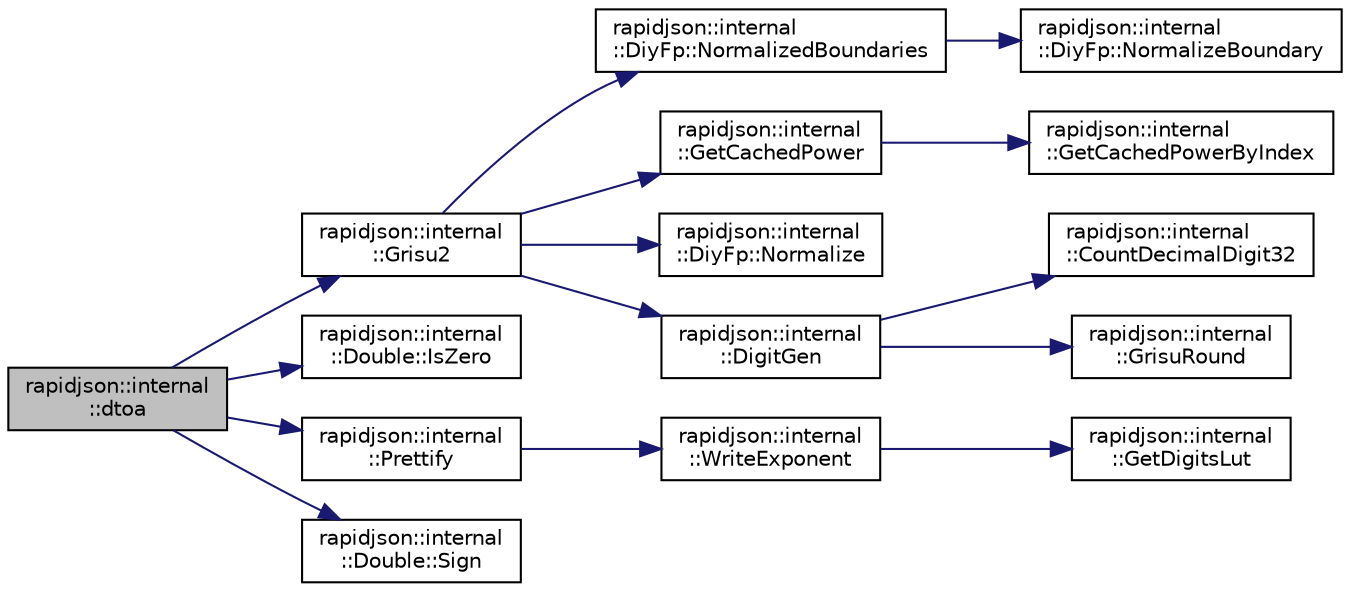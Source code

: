 digraph "rapidjson::internal::dtoa"
{
 // INTERACTIVE_SVG=YES
 // LATEX_PDF_SIZE
  edge [fontname="Helvetica",fontsize="10",labelfontname="Helvetica",labelfontsize="10"];
  node [fontname="Helvetica",fontsize="10",shape=record];
  rankdir="LR";
  Node26 [label="rapidjson::internal\l::dtoa",height=0.2,width=0.4,color="black", fillcolor="grey75", style="filled", fontcolor="black",tooltip=" "];
  Node26 -> Node27 [color="midnightblue",fontsize="10",style="solid",fontname="Helvetica"];
  Node27 [label="rapidjson::internal\l::Grisu2",height=0.2,width=0.4,color="black", fillcolor="white", style="filled",URL="$namespacerapidjson_1_1internal.html#a74828fd6e9a874421231ef346b1126f3",tooltip=" "];
  Node27 -> Node28 [color="midnightblue",fontsize="10",style="solid",fontname="Helvetica"];
  Node28 [label="rapidjson::internal\l::DiyFp::NormalizedBoundaries",height=0.2,width=0.4,color="black", fillcolor="white", style="filled",URL="$structrapidjson_1_1internal_1_1_diy_fp.html#ab1a90e2dfc01d7ac05a08c7661635b84",tooltip=" "];
  Node28 -> Node29 [color="midnightblue",fontsize="10",style="solid",fontname="Helvetica"];
  Node29 [label="rapidjson::internal\l::DiyFp::NormalizeBoundary",height=0.2,width=0.4,color="black", fillcolor="white", style="filled",URL="$structrapidjson_1_1internal_1_1_diy_fp.html#a974e356bbf967c43504e796628e61dc4",tooltip=" "];
  Node27 -> Node30 [color="midnightblue",fontsize="10",style="solid",fontname="Helvetica"];
  Node30 [label="rapidjson::internal\l::GetCachedPower",height=0.2,width=0.4,color="black", fillcolor="white", style="filled",URL="$namespacerapidjson_1_1internal.html#a7c58ee2ca622624367808fa3a40dc9e3",tooltip=" "];
  Node30 -> Node31 [color="midnightblue",fontsize="10",style="solid",fontname="Helvetica"];
  Node31 [label="rapidjson::internal\l::GetCachedPowerByIndex",height=0.2,width=0.4,color="black", fillcolor="white", style="filled",URL="$namespacerapidjson_1_1internal.html#a25a77e349cce869daae13c1bdd058d4a",tooltip=" "];
  Node27 -> Node32 [color="midnightblue",fontsize="10",style="solid",fontname="Helvetica"];
  Node32 [label="rapidjson::internal\l::DiyFp::Normalize",height=0.2,width=0.4,color="black", fillcolor="white", style="filled",URL="$structrapidjson_1_1internal_1_1_diy_fp.html#aa20a0598c891880ee34e8dca914f0117",tooltip=" "];
  Node27 -> Node33 [color="midnightblue",fontsize="10",style="solid",fontname="Helvetica"];
  Node33 [label="rapidjson::internal\l::DigitGen",height=0.2,width=0.4,color="black", fillcolor="white", style="filled",URL="$namespacerapidjson_1_1internal.html#a6ba68d7defea7ccc4f8aa2feeafeccde",tooltip=" "];
  Node33 -> Node34 [color="midnightblue",fontsize="10",style="solid",fontname="Helvetica"];
  Node34 [label="rapidjson::internal\l::CountDecimalDigit32",height=0.2,width=0.4,color="black", fillcolor="white", style="filled",URL="$namespacerapidjson_1_1internal.html#ace8d1c16dab8600e0641c4fb6c81aff7",tooltip=" "];
  Node33 -> Node35 [color="midnightblue",fontsize="10",style="solid",fontname="Helvetica"];
  Node35 [label="rapidjson::internal\l::GrisuRound",height=0.2,width=0.4,color="black", fillcolor="white", style="filled",URL="$namespacerapidjson_1_1internal.html#a7d7397686d2c8c57cf11d9afae17bb4d",tooltip=" "];
  Node26 -> Node36 [color="midnightblue",fontsize="10",style="solid",fontname="Helvetica"];
  Node36 [label="rapidjson::internal\l::Double::IsZero",height=0.2,width=0.4,color="black", fillcolor="white", style="filled",URL="$classrapidjson_1_1internal_1_1_double.html#a5f8ef8b899b1c8ff33ba4c78ecaf85ba",tooltip=" "];
  Node26 -> Node37 [color="midnightblue",fontsize="10",style="solid",fontname="Helvetica"];
  Node37 [label="rapidjson::internal\l::Prettify",height=0.2,width=0.4,color="black", fillcolor="white", style="filled",URL="$namespacerapidjson_1_1internal.html#a7865c7734bca9cbbf66bdc7c0d164a77",tooltip=" "];
  Node37 -> Node38 [color="midnightblue",fontsize="10",style="solid",fontname="Helvetica"];
  Node38 [label="rapidjson::internal\l::WriteExponent",height=0.2,width=0.4,color="black", fillcolor="white", style="filled",URL="$namespacerapidjson_1_1internal.html#adacfea46aca31aae732f952a9872b6e6",tooltip=" "];
  Node38 -> Node39 [color="midnightblue",fontsize="10",style="solid",fontname="Helvetica"];
  Node39 [label="rapidjson::internal\l::GetDigitsLut",height=0.2,width=0.4,color="black", fillcolor="white", style="filled",URL="$namespacerapidjson_1_1internal.html#a2220f7bb22e11be3bc6f20291659c545",tooltip=" "];
  Node26 -> Node40 [color="midnightblue",fontsize="10",style="solid",fontname="Helvetica"];
  Node40 [label="rapidjson::internal\l::Double::Sign",height=0.2,width=0.4,color="black", fillcolor="white", style="filled",URL="$classrapidjson_1_1internal_1_1_double.html#a48bc9da5e0a79c25f107faefd3607125",tooltip=" "];
}
